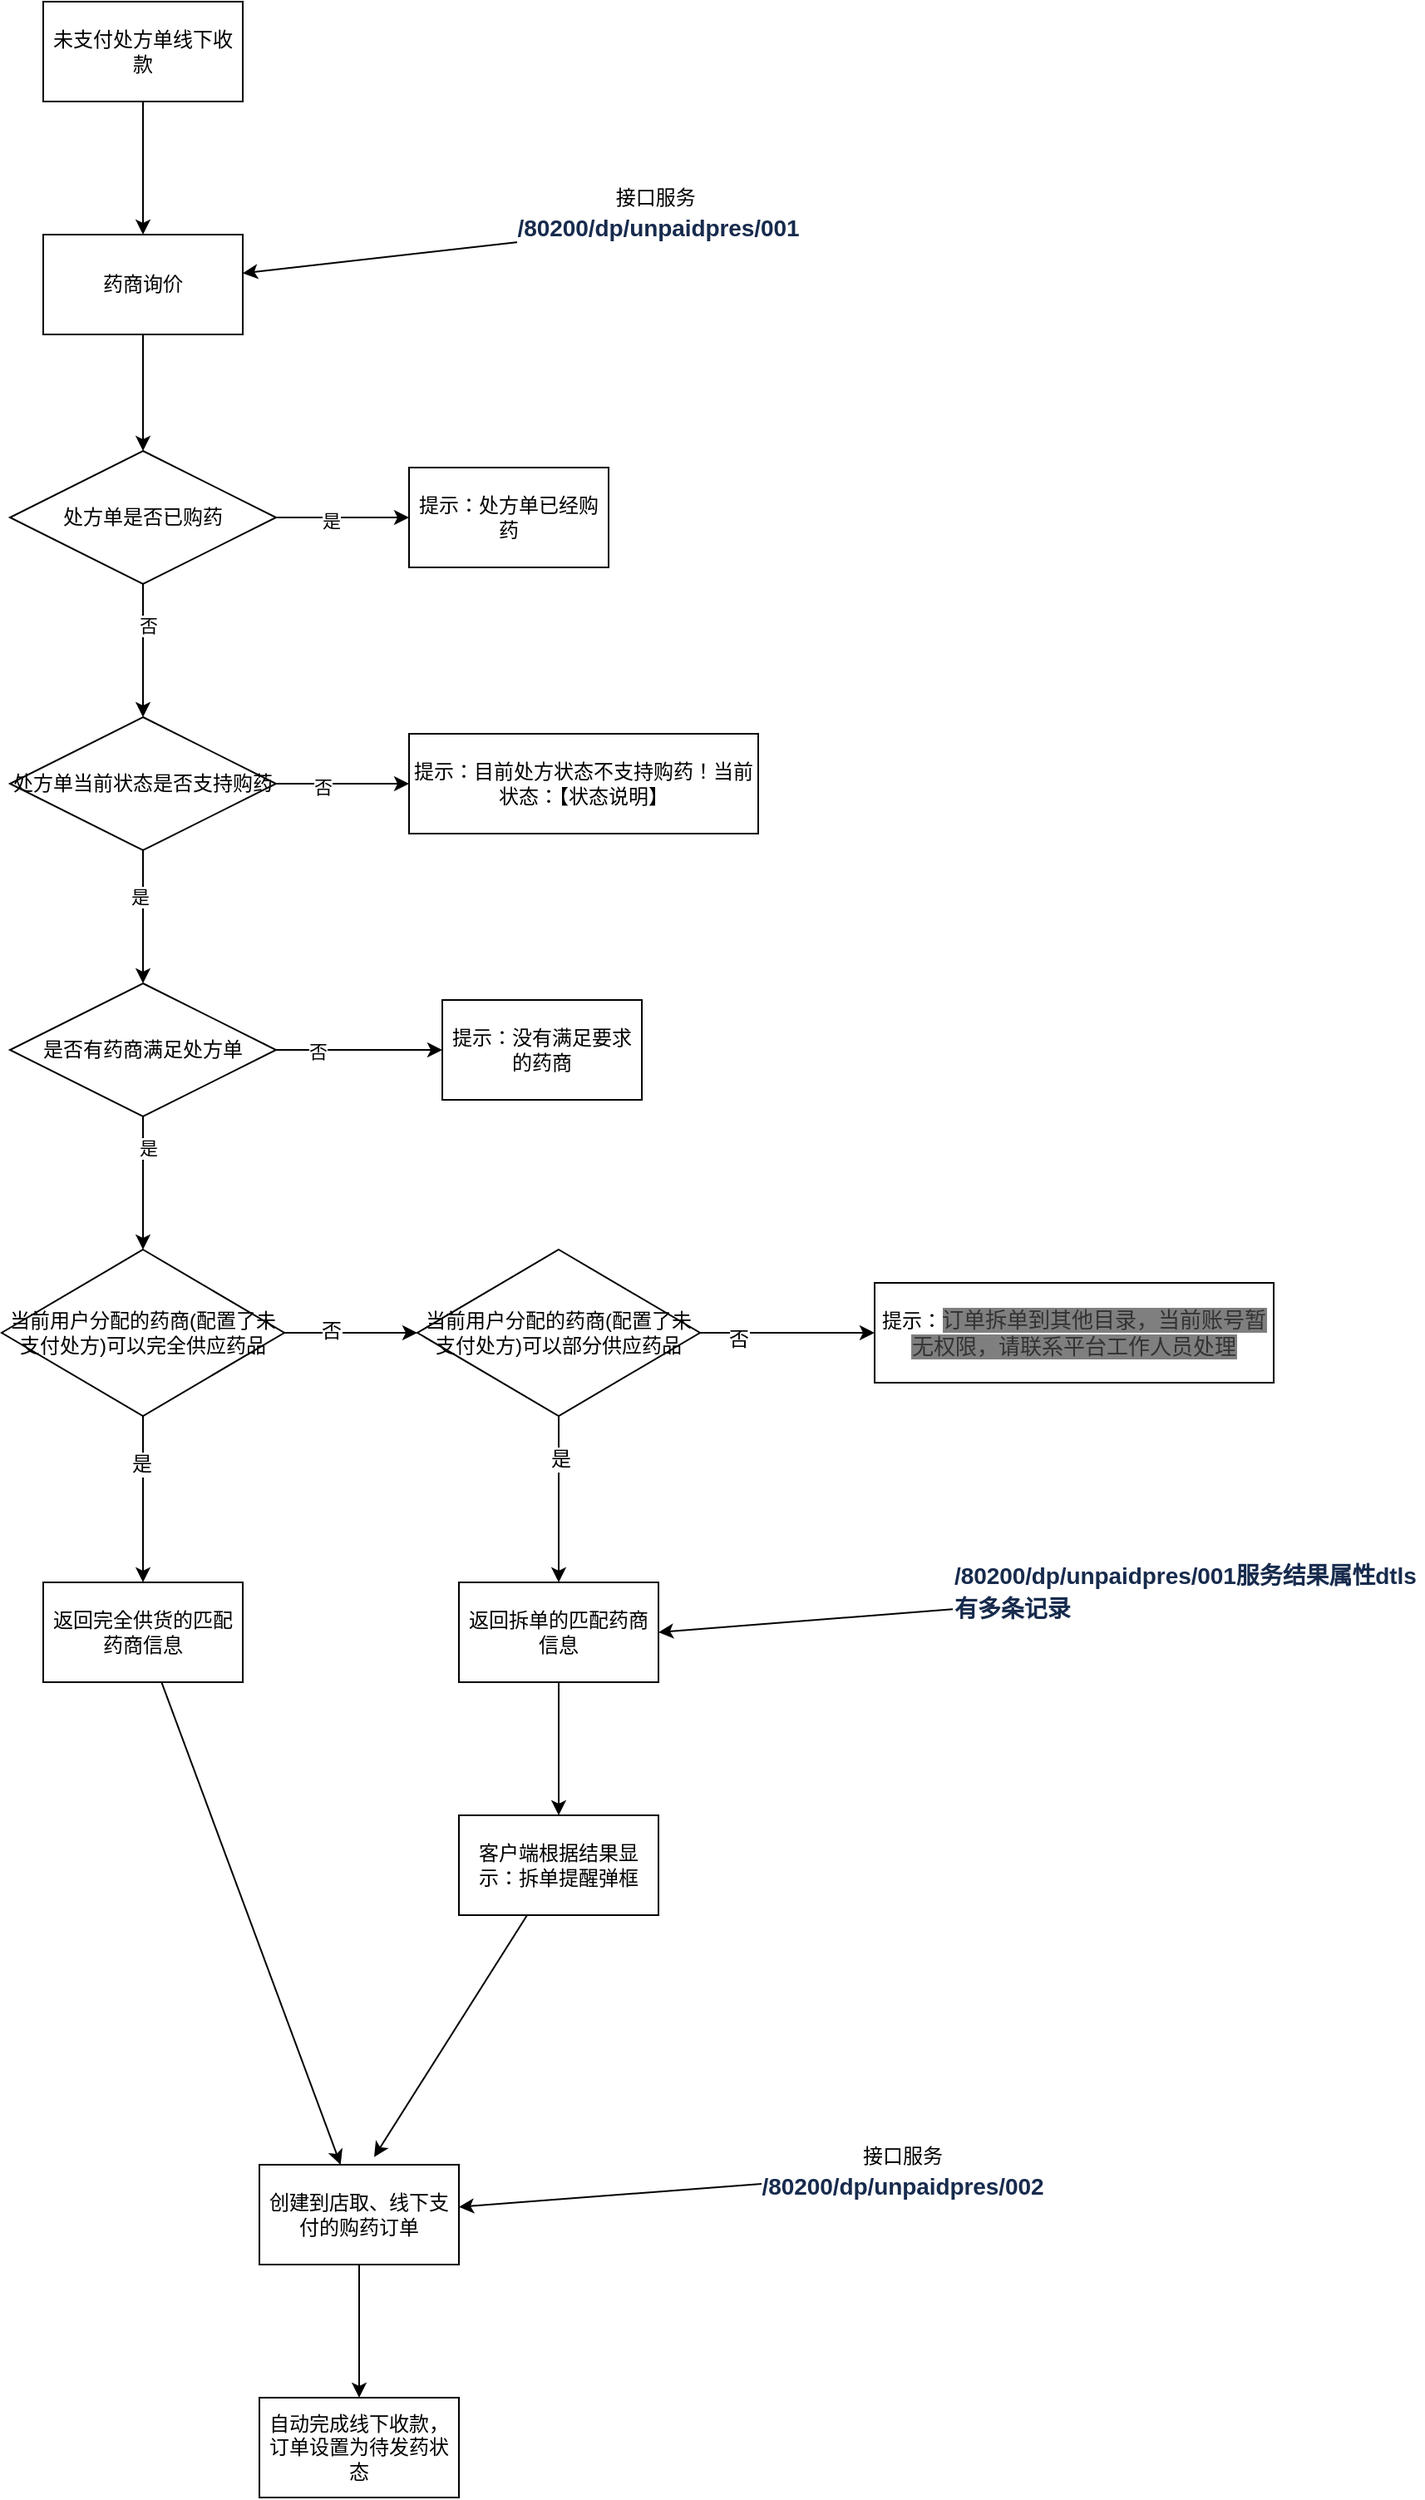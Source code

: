 <mxfile>
    <diagram id="U5X_wY7UuPWPyUgZNVQk" name="Page-1">
        <mxGraphModel dx="1366" dy="764" grid="1" gridSize="10" guides="1" tooltips="1" connect="1" arrows="1" fold="1" page="1" pageScale="1" pageWidth="827" pageHeight="1169" math="0" shadow="0">
            <root>
                <mxCell id="0"/>
                <mxCell id="1" parent="0"/>
                <mxCell id="5" value="" style="edgeStyle=none;html=1;" parent="1" source="2" target="4" edge="1">
                    <mxGeometry relative="1" as="geometry"/>
                </mxCell>
                <mxCell id="2" value="未支付处方单线下收款" style="rounded=0;whiteSpace=wrap;html=1;" parent="1" vertex="1">
                    <mxGeometry x="220" y="110" width="120" height="60" as="geometry"/>
                </mxCell>
                <mxCell id="6" value="" style="edgeStyle=none;html=1;fontSize=12;" parent="1" source="3" target="4" edge="1">
                    <mxGeometry relative="1" as="geometry"/>
                </mxCell>
                <mxCell id="3" value="接口服务&amp;nbsp;&lt;h4 id=&quot;id-3、线下收款药商询价/dp/unpaidpres/001-/r/{yunId}/80200/dp/unpaidpres/001&quot; style=&quot;margin: 0px ; padding: 0px ; color: rgb(23 , 43 , 77) ; font-size: 14px ; line-height: 1.429 ; letter-spacing: -0.003em ; font-family: , &amp;#34;blinkmacsystemfont&amp;#34; , &amp;#34;segoe ui&amp;#34; , &amp;#34;roboto&amp;#34; , &amp;#34;oxygen&amp;#34; , &amp;#34;ubuntu&amp;#34; , &amp;#34;fira sans&amp;#34; , &amp;#34;droid sans&amp;#34; , &amp;#34;helvetica neue&amp;#34; , sans-serif ; text-align: left ; background-color: rgb(255 , 255 , 255)&quot;&gt;&lt;strong&gt;/80200/dp/unpaidpres/001&lt;/strong&gt;&lt;/h4&gt;&lt;div&gt;&lt;strong&gt;&lt;br&gt;&lt;/strong&gt;&lt;/div&gt;" style="text;html=1;strokeColor=none;fillColor=none;align=center;verticalAlign=middle;whiteSpace=wrap;rounded=0;" parent="1" vertex="1">
                    <mxGeometry x="560" y="230" width="60" height="30" as="geometry"/>
                </mxCell>
                <mxCell id="8" value="" style="edgeStyle=none;html=1;" edge="1" parent="1" source="4" target="7">
                    <mxGeometry relative="1" as="geometry"/>
                </mxCell>
                <mxCell id="4" value="药商询价" style="whiteSpace=wrap;html=1;rounded=0;" parent="1" vertex="1">
                    <mxGeometry x="220" y="250" width="120" height="60" as="geometry"/>
                </mxCell>
                <mxCell id="10" value="" style="edgeStyle=none;html=1;" edge="1" parent="1" source="7" target="9">
                    <mxGeometry relative="1" as="geometry"/>
                </mxCell>
                <mxCell id="11" value="是" style="edgeLabel;html=1;align=center;verticalAlign=middle;resizable=0;points=[];" vertex="1" connectable="0" parent="10">
                    <mxGeometry x="-0.183" y="-2" relative="1" as="geometry">
                        <mxPoint as="offset"/>
                    </mxGeometry>
                </mxCell>
                <mxCell id="13" value="" style="edgeStyle=none;html=1;" edge="1" parent="1" source="7" target="12">
                    <mxGeometry relative="1" as="geometry"/>
                </mxCell>
                <mxCell id="14" value="否&lt;br&gt;" style="edgeLabel;html=1;align=center;verticalAlign=middle;resizable=0;points=[];" vertex="1" connectable="0" parent="13">
                    <mxGeometry x="-0.375" y="3" relative="1" as="geometry">
                        <mxPoint as="offset"/>
                    </mxGeometry>
                </mxCell>
                <mxCell id="7" value="处方单是否已购药" style="rhombus;whiteSpace=wrap;html=1;rounded=0;" vertex="1" parent="1">
                    <mxGeometry x="200" y="380" width="160" height="80" as="geometry"/>
                </mxCell>
                <mxCell id="9" value="提示：处方单已经购药" style="whiteSpace=wrap;html=1;rounded=0;" vertex="1" parent="1">
                    <mxGeometry x="440" y="390" width="120" height="60" as="geometry"/>
                </mxCell>
                <mxCell id="16" value="" style="edgeStyle=none;html=1;" edge="1" parent="1" source="12" target="15">
                    <mxGeometry relative="1" as="geometry"/>
                </mxCell>
                <mxCell id="17" value="否" style="edgeLabel;html=1;align=center;verticalAlign=middle;resizable=0;points=[];" vertex="1" connectable="0" parent="16">
                    <mxGeometry x="-0.3" y="-2" relative="1" as="geometry">
                        <mxPoint as="offset"/>
                    </mxGeometry>
                </mxCell>
                <mxCell id="19" value="" style="edgeStyle=none;html=1;" edge="1" parent="1" source="12" target="18">
                    <mxGeometry relative="1" as="geometry"/>
                </mxCell>
                <mxCell id="20" value="是" style="edgeLabel;html=1;align=center;verticalAlign=middle;resizable=0;points=[];" vertex="1" connectable="0" parent="19">
                    <mxGeometry x="-0.31" y="-2" relative="1" as="geometry">
                        <mxPoint as="offset"/>
                    </mxGeometry>
                </mxCell>
                <mxCell id="12" value="处方单当前状态是否支持购药" style="rhombus;whiteSpace=wrap;html=1;rounded=0;" vertex="1" parent="1">
                    <mxGeometry x="200" y="540" width="160" height="80" as="geometry"/>
                </mxCell>
                <mxCell id="15" value="提示：目前处方状态不支持购药！当前状态：【状态说明】" style="whiteSpace=wrap;html=1;rounded=0;" vertex="1" parent="1">
                    <mxGeometry x="440" y="550" width="210" height="60" as="geometry"/>
                </mxCell>
                <mxCell id="22" value="" style="edgeStyle=none;html=1;" edge="1" parent="1" source="18" target="21">
                    <mxGeometry relative="1" as="geometry"/>
                </mxCell>
                <mxCell id="23" value="否" style="edgeLabel;html=1;align=center;verticalAlign=middle;resizable=0;points=[];" vertex="1" connectable="0" parent="22">
                    <mxGeometry x="-0.5" y="-1" relative="1" as="geometry">
                        <mxPoint as="offset"/>
                    </mxGeometry>
                </mxCell>
                <mxCell id="25" value="" style="edgeStyle=none;html=1;" edge="1" parent="1" source="18" target="24">
                    <mxGeometry relative="1" as="geometry"/>
                </mxCell>
                <mxCell id="26" value="是" style="edgeLabel;html=1;align=center;verticalAlign=middle;resizable=0;points=[];" vertex="1" connectable="0" parent="25">
                    <mxGeometry x="-0.535" y="3" relative="1" as="geometry">
                        <mxPoint as="offset"/>
                    </mxGeometry>
                </mxCell>
                <mxCell id="18" value="是否有药商满足处方单" style="rhombus;whiteSpace=wrap;html=1;rounded=0;" vertex="1" parent="1">
                    <mxGeometry x="200" y="700" width="160" height="80" as="geometry"/>
                </mxCell>
                <mxCell id="21" value="提示：没有满足要求的药商" style="whiteSpace=wrap;html=1;rounded=0;" vertex="1" parent="1">
                    <mxGeometry x="460" y="710" width="120" height="60" as="geometry"/>
                </mxCell>
                <mxCell id="28" value="" style="edgeStyle=none;html=1;fontSize=12;" edge="1" parent="1" source="24" target="27">
                    <mxGeometry relative="1" as="geometry"/>
                </mxCell>
                <mxCell id="29" value="否" style="edgeLabel;html=1;align=center;verticalAlign=middle;resizable=0;points=[];fontSize=12;" vertex="1" connectable="0" parent="28">
                    <mxGeometry x="-0.3" y="1" relative="1" as="geometry">
                        <mxPoint as="offset"/>
                    </mxGeometry>
                </mxCell>
                <mxCell id="37" value="" style="edgeStyle=none;html=1;fontSize=12;" edge="1" parent="1" source="24" target="36">
                    <mxGeometry relative="1" as="geometry"/>
                </mxCell>
                <mxCell id="38" value="是" style="edgeLabel;html=1;align=center;verticalAlign=middle;resizable=0;points=[];fontSize=12;" vertex="1" connectable="0" parent="37">
                    <mxGeometry x="-0.416" y="-1" relative="1" as="geometry">
                        <mxPoint as="offset"/>
                    </mxGeometry>
                </mxCell>
                <mxCell id="24" value="当前用户分配的药商(配置了未支付处方)可以完全供应药品" style="rhombus;whiteSpace=wrap;html=1;rounded=0;" vertex="1" parent="1">
                    <mxGeometry x="195" y="860" width="170" height="100" as="geometry"/>
                </mxCell>
                <mxCell id="34" value="" style="edgeStyle=none;html=1;fontSize=12;" edge="1" parent="1" source="27" target="33">
                    <mxGeometry relative="1" as="geometry"/>
                </mxCell>
                <mxCell id="35" value="否" style="edgeLabel;html=1;align=center;verticalAlign=middle;resizable=0;points=[];fontSize=12;" vertex="1" connectable="0" parent="34">
                    <mxGeometry x="-0.562" y="-4" relative="1" as="geometry">
                        <mxPoint as="offset"/>
                    </mxGeometry>
                </mxCell>
                <mxCell id="40" value="" style="edgeStyle=none;html=1;fontSize=12;" edge="1" parent="1" source="27" target="39">
                    <mxGeometry relative="1" as="geometry"/>
                </mxCell>
                <mxCell id="41" value="是" style="edgeLabel;html=1;align=center;verticalAlign=middle;resizable=0;points=[];fontSize=12;" vertex="1" connectable="0" parent="40">
                    <mxGeometry x="-0.476" y="1" relative="1" as="geometry">
                        <mxPoint as="offset"/>
                    </mxGeometry>
                </mxCell>
                <mxCell id="27" value="当前用户分配的药商(配置了未支付处方)可以部分供应药品" style="rhombus;whiteSpace=wrap;html=1;rounded=0;" vertex="1" parent="1">
                    <mxGeometry x="445" y="860" width="170" height="100" as="geometry"/>
                </mxCell>
                <mxCell id="33" value="提示：&lt;span style=&quot;color: rgb(51 , 51 , 51) ; font-family: , &amp;#34;pingfang sc&amp;#34; , sans-serif ; font-size: 13px ; background-color: rgb(127 , 127 , 127)&quot;&gt;订单拆单到其他目录，当前账号暂无权限，请联系平台工作人员处理&lt;/span&gt;" style="whiteSpace=wrap;html=1;rounded=0;" vertex="1" parent="1">
                    <mxGeometry x="720" y="880" width="240" height="60" as="geometry"/>
                </mxCell>
                <mxCell id="48" value="" style="edgeStyle=none;html=1;fontSize=12;" edge="1" parent="1" source="36" target="47">
                    <mxGeometry relative="1" as="geometry"/>
                </mxCell>
                <mxCell id="36" value="返回完全供货的匹配药商信息" style="whiteSpace=wrap;html=1;rounded=0;" vertex="1" parent="1">
                    <mxGeometry x="220" y="1060" width="120" height="60" as="geometry"/>
                </mxCell>
                <mxCell id="45" value="" style="edgeStyle=none;html=1;fontSize=12;" edge="1" parent="1" source="39" target="44">
                    <mxGeometry relative="1" as="geometry"/>
                </mxCell>
                <mxCell id="39" value="返回拆单的匹配药商信息" style="whiteSpace=wrap;html=1;rounded=0;" vertex="1" parent="1">
                    <mxGeometry x="470" y="1060" width="120" height="60" as="geometry"/>
                </mxCell>
                <mxCell id="43" style="edgeStyle=none;html=1;entryX=1;entryY=0.5;entryDx=0;entryDy=0;fontSize=12;" edge="1" parent="1" source="42" target="39">
                    <mxGeometry relative="1" as="geometry"/>
                </mxCell>
                <mxCell id="42" value="&lt;h4 id=&quot;id-3、线下收款药商询价/dp/unpaidpres/001-/r/{yunId}/80200/dp/unpaidpres/001&quot; style=&quot;margin: 0px ; padding: 0px ; color: rgb(23 , 43 , 77) ; font-size: 14px ; line-height: 1.429 ; letter-spacing: -0.003em ; text-align: left ; background-color: rgb(255 , 255 , 255)&quot;&gt;&lt;strong&gt;/80200/dp/unpaidpres/001服务结果属性dtls有多条记录&lt;/strong&gt;&lt;/h4&gt;" style="text;html=1;strokeColor=none;fillColor=none;align=center;verticalAlign=middle;whiteSpace=wrap;rounded=0;fontSize=12;" vertex="1" parent="1">
                    <mxGeometry x="767" y="1030" width="283" height="70" as="geometry"/>
                </mxCell>
                <mxCell id="49" style="edgeStyle=none;html=1;entryX=0.575;entryY=-0.077;entryDx=0;entryDy=0;entryPerimeter=0;fontSize=12;" edge="1" parent="1" source="44" target="47">
                    <mxGeometry relative="1" as="geometry"/>
                </mxCell>
                <mxCell id="44" value="客户端根据结果显示：拆单提醒弹框" style="whiteSpace=wrap;html=1;rounded=0;" vertex="1" parent="1">
                    <mxGeometry x="470" y="1200" width="120" height="60" as="geometry"/>
                </mxCell>
                <mxCell id="53" value="" style="edgeStyle=none;html=1;fontSize=12;" edge="1" parent="1" source="47" target="52">
                    <mxGeometry relative="1" as="geometry"/>
                </mxCell>
                <mxCell id="47" value="创建到店取、线下支付的购药订单" style="whiteSpace=wrap;html=1;rounded=0;" vertex="1" parent="1">
                    <mxGeometry x="350" y="1410" width="120" height="60" as="geometry"/>
                </mxCell>
                <mxCell id="51" style="edgeStyle=none;html=1;fontSize=12;" edge="1" parent="1" source="50" target="47">
                    <mxGeometry relative="1" as="geometry"/>
                </mxCell>
                <mxCell id="50" value="接口服务&lt;br&gt;&lt;h4 id=&quot;id-4、线下收款创建购药订单/dp/unpaidpres/002-/r/{yunId}/80200/dp/unpaidpres/002&quot; style=&quot;margin: 0px ; padding: 0px ; color: rgb(23 , 43 , 77) ; font-size: 14px ; line-height: 1.429 ; letter-spacing: -0.003em ; font-family: , &amp;#34;blinkmacsystemfont&amp;#34; , &amp;#34;segoe ui&amp;#34; , &amp;#34;roboto&amp;#34; , &amp;#34;oxygen&amp;#34; , &amp;#34;ubuntu&amp;#34; , &amp;#34;fira sans&amp;#34; , &amp;#34;droid sans&amp;#34; , &amp;#34;helvetica neue&amp;#34; , sans-serif ; text-align: left ; background-color: rgb(255 , 255 , 255)&quot;&gt;&lt;strong&gt;/80200/dp/unpaidpres/002&lt;/strong&gt;&lt;/h4&gt;" style="text;html=1;strokeColor=none;fillColor=none;align=center;verticalAlign=middle;whiteSpace=wrap;rounded=0;fontSize=12;" vertex="1" parent="1">
                    <mxGeometry x="707" y="1400" width="60" height="30" as="geometry"/>
                </mxCell>
                <mxCell id="52" value="自动完成线下收款，&lt;br&gt;订单设置为待发药状态" style="whiteSpace=wrap;html=1;rounded=0;" vertex="1" parent="1">
                    <mxGeometry x="350" y="1550" width="120" height="60" as="geometry"/>
                </mxCell>
            </root>
        </mxGraphModel>
    </diagram>
</mxfile>
